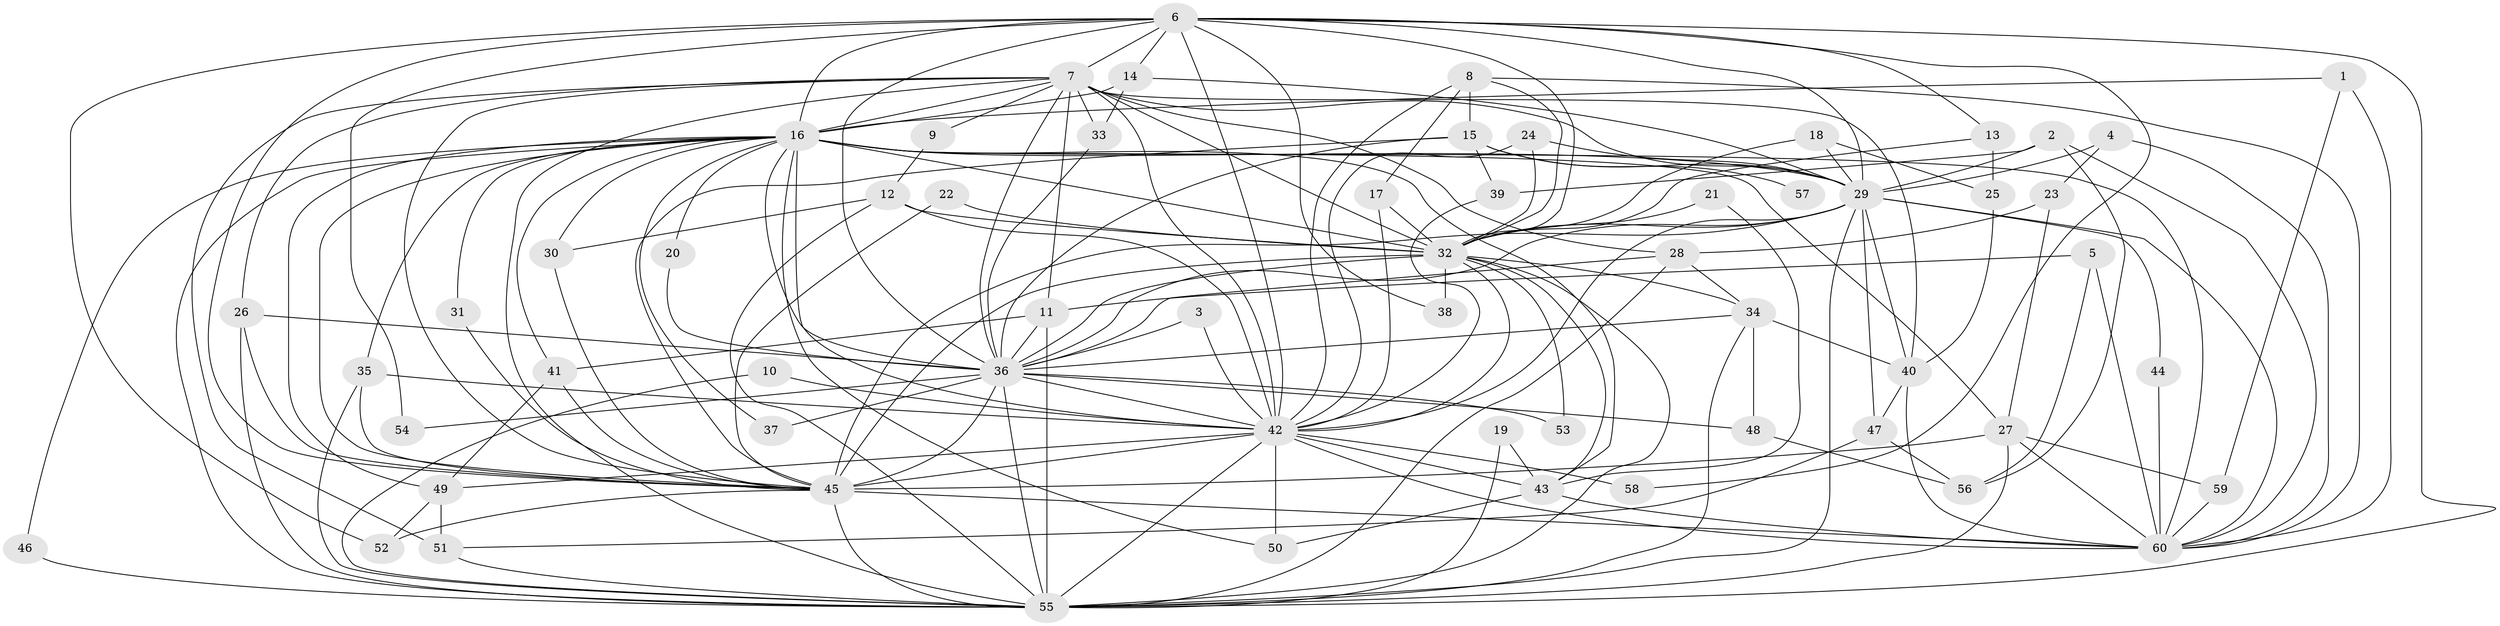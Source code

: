 // original degree distribution, {25: 0.025, 24: 0.025, 19: 0.016666666666666666, 17: 0.008333333333333333, 23: 0.008333333333333333, 5: 0.016666666666666666, 14: 0.008333333333333333, 2: 0.5666666666666667, 3: 0.21666666666666667, 7: 0.025, 4: 0.058333333333333334, 6: 0.025}
// Generated by graph-tools (version 1.1) at 2025/01/03/09/25 03:01:14]
// undirected, 60 vertices, 174 edges
graph export_dot {
graph [start="1"]
  node [color=gray90,style=filled];
  1;
  2;
  3;
  4;
  5;
  6;
  7;
  8;
  9;
  10;
  11;
  12;
  13;
  14;
  15;
  16;
  17;
  18;
  19;
  20;
  21;
  22;
  23;
  24;
  25;
  26;
  27;
  28;
  29;
  30;
  31;
  32;
  33;
  34;
  35;
  36;
  37;
  38;
  39;
  40;
  41;
  42;
  43;
  44;
  45;
  46;
  47;
  48;
  49;
  50;
  51;
  52;
  53;
  54;
  55;
  56;
  57;
  58;
  59;
  60;
  1 -- 16 [weight=1.0];
  1 -- 59 [weight=1.0];
  1 -- 60 [weight=1.0];
  2 -- 29 [weight=1.0];
  2 -- 39 [weight=1.0];
  2 -- 56 [weight=1.0];
  2 -- 60 [weight=1.0];
  3 -- 36 [weight=1.0];
  3 -- 42 [weight=1.0];
  4 -- 23 [weight=1.0];
  4 -- 29 [weight=1.0];
  4 -- 60 [weight=1.0];
  5 -- 11 [weight=1.0];
  5 -- 56 [weight=1.0];
  5 -- 60 [weight=1.0];
  6 -- 7 [weight=1.0];
  6 -- 13 [weight=1.0];
  6 -- 14 [weight=1.0];
  6 -- 16 [weight=2.0];
  6 -- 29 [weight=4.0];
  6 -- 32 [weight=1.0];
  6 -- 36 [weight=1.0];
  6 -- 38 [weight=1.0];
  6 -- 42 [weight=1.0];
  6 -- 45 [weight=1.0];
  6 -- 52 [weight=2.0];
  6 -- 54 [weight=1.0];
  6 -- 55 [weight=1.0];
  6 -- 58 [weight=1.0];
  7 -- 9 [weight=1.0];
  7 -- 11 [weight=1.0];
  7 -- 16 [weight=1.0];
  7 -- 26 [weight=1.0];
  7 -- 28 [weight=1.0];
  7 -- 29 [weight=2.0];
  7 -- 32 [weight=2.0];
  7 -- 33 [weight=1.0];
  7 -- 36 [weight=1.0];
  7 -- 40 [weight=2.0];
  7 -- 42 [weight=1.0];
  7 -- 45 [weight=1.0];
  7 -- 51 [weight=1.0];
  7 -- 55 [weight=2.0];
  8 -- 15 [weight=1.0];
  8 -- 17 [weight=1.0];
  8 -- 32 [weight=1.0];
  8 -- 42 [weight=1.0];
  8 -- 60 [weight=1.0];
  9 -- 12 [weight=1.0];
  10 -- 42 [weight=1.0];
  10 -- 55 [weight=1.0];
  11 -- 36 [weight=1.0];
  11 -- 41 [weight=1.0];
  11 -- 55 [weight=1.0];
  12 -- 30 [weight=1.0];
  12 -- 32 [weight=1.0];
  12 -- 42 [weight=1.0];
  12 -- 55 [weight=2.0];
  13 -- 25 [weight=1.0];
  13 -- 32 [weight=1.0];
  14 -- 16 [weight=1.0];
  14 -- 29 [weight=1.0];
  14 -- 33 [weight=1.0];
  15 -- 29 [weight=1.0];
  15 -- 36 [weight=1.0];
  15 -- 39 [weight=1.0];
  15 -- 45 [weight=1.0];
  15 -- 57 [weight=1.0];
  16 -- 20 [weight=1.0];
  16 -- 27 [weight=1.0];
  16 -- 29 [weight=3.0];
  16 -- 30 [weight=1.0];
  16 -- 31 [weight=1.0];
  16 -- 32 [weight=1.0];
  16 -- 35 [weight=1.0];
  16 -- 36 [weight=1.0];
  16 -- 37 [weight=1.0];
  16 -- 41 [weight=1.0];
  16 -- 42 [weight=1.0];
  16 -- 43 [weight=1.0];
  16 -- 45 [weight=1.0];
  16 -- 46 [weight=1.0];
  16 -- 49 [weight=1.0];
  16 -- 50 [weight=1.0];
  16 -- 55 [weight=1.0];
  16 -- 60 [weight=1.0];
  17 -- 32 [weight=1.0];
  17 -- 42 [weight=1.0];
  18 -- 25 [weight=1.0];
  18 -- 29 [weight=1.0];
  18 -- 32 [weight=1.0];
  19 -- 43 [weight=1.0];
  19 -- 55 [weight=1.0];
  20 -- 36 [weight=1.0];
  21 -- 32 [weight=1.0];
  21 -- 43 [weight=1.0];
  22 -- 32 [weight=1.0];
  22 -- 45 [weight=1.0];
  23 -- 27 [weight=1.0];
  23 -- 28 [weight=1.0];
  24 -- 29 [weight=1.0];
  24 -- 32 [weight=1.0];
  24 -- 42 [weight=1.0];
  25 -- 40 [weight=1.0];
  26 -- 36 [weight=1.0];
  26 -- 45 [weight=1.0];
  26 -- 55 [weight=1.0];
  27 -- 45 [weight=1.0];
  27 -- 55 [weight=1.0];
  27 -- 59 [weight=1.0];
  27 -- 60 [weight=1.0];
  28 -- 34 [weight=1.0];
  28 -- 36 [weight=1.0];
  28 -- 55 [weight=1.0];
  29 -- 32 [weight=4.0];
  29 -- 36 [weight=4.0];
  29 -- 40 [weight=1.0];
  29 -- 42 [weight=2.0];
  29 -- 44 [weight=1.0];
  29 -- 45 [weight=3.0];
  29 -- 47 [weight=1.0];
  29 -- 55 [weight=4.0];
  29 -- 60 [weight=1.0];
  30 -- 45 [weight=1.0];
  31 -- 45 [weight=1.0];
  32 -- 34 [weight=1.0];
  32 -- 36 [weight=1.0];
  32 -- 38 [weight=1.0];
  32 -- 42 [weight=1.0];
  32 -- 43 [weight=1.0];
  32 -- 45 [weight=1.0];
  32 -- 53 [weight=1.0];
  32 -- 55 [weight=1.0];
  33 -- 36 [weight=1.0];
  34 -- 36 [weight=1.0];
  34 -- 40 [weight=1.0];
  34 -- 48 [weight=1.0];
  34 -- 55 [weight=2.0];
  35 -- 42 [weight=1.0];
  35 -- 45 [weight=1.0];
  35 -- 55 [weight=1.0];
  36 -- 37 [weight=1.0];
  36 -- 42 [weight=1.0];
  36 -- 45 [weight=2.0];
  36 -- 48 [weight=1.0];
  36 -- 53 [weight=1.0];
  36 -- 54 [weight=1.0];
  36 -- 55 [weight=1.0];
  39 -- 42 [weight=1.0];
  40 -- 47 [weight=1.0];
  40 -- 60 [weight=1.0];
  41 -- 45 [weight=1.0];
  41 -- 49 [weight=1.0];
  42 -- 43 [weight=1.0];
  42 -- 45 [weight=3.0];
  42 -- 49 [weight=1.0];
  42 -- 50 [weight=1.0];
  42 -- 55 [weight=1.0];
  42 -- 58 [weight=1.0];
  42 -- 60 [weight=1.0];
  43 -- 50 [weight=1.0];
  43 -- 60 [weight=1.0];
  44 -- 60 [weight=1.0];
  45 -- 52 [weight=1.0];
  45 -- 55 [weight=1.0];
  45 -- 60 [weight=1.0];
  46 -- 55 [weight=1.0];
  47 -- 51 [weight=1.0];
  47 -- 56 [weight=1.0];
  48 -- 56 [weight=1.0];
  49 -- 51 [weight=1.0];
  49 -- 52 [weight=1.0];
  51 -- 55 [weight=1.0];
  59 -- 60 [weight=1.0];
}

